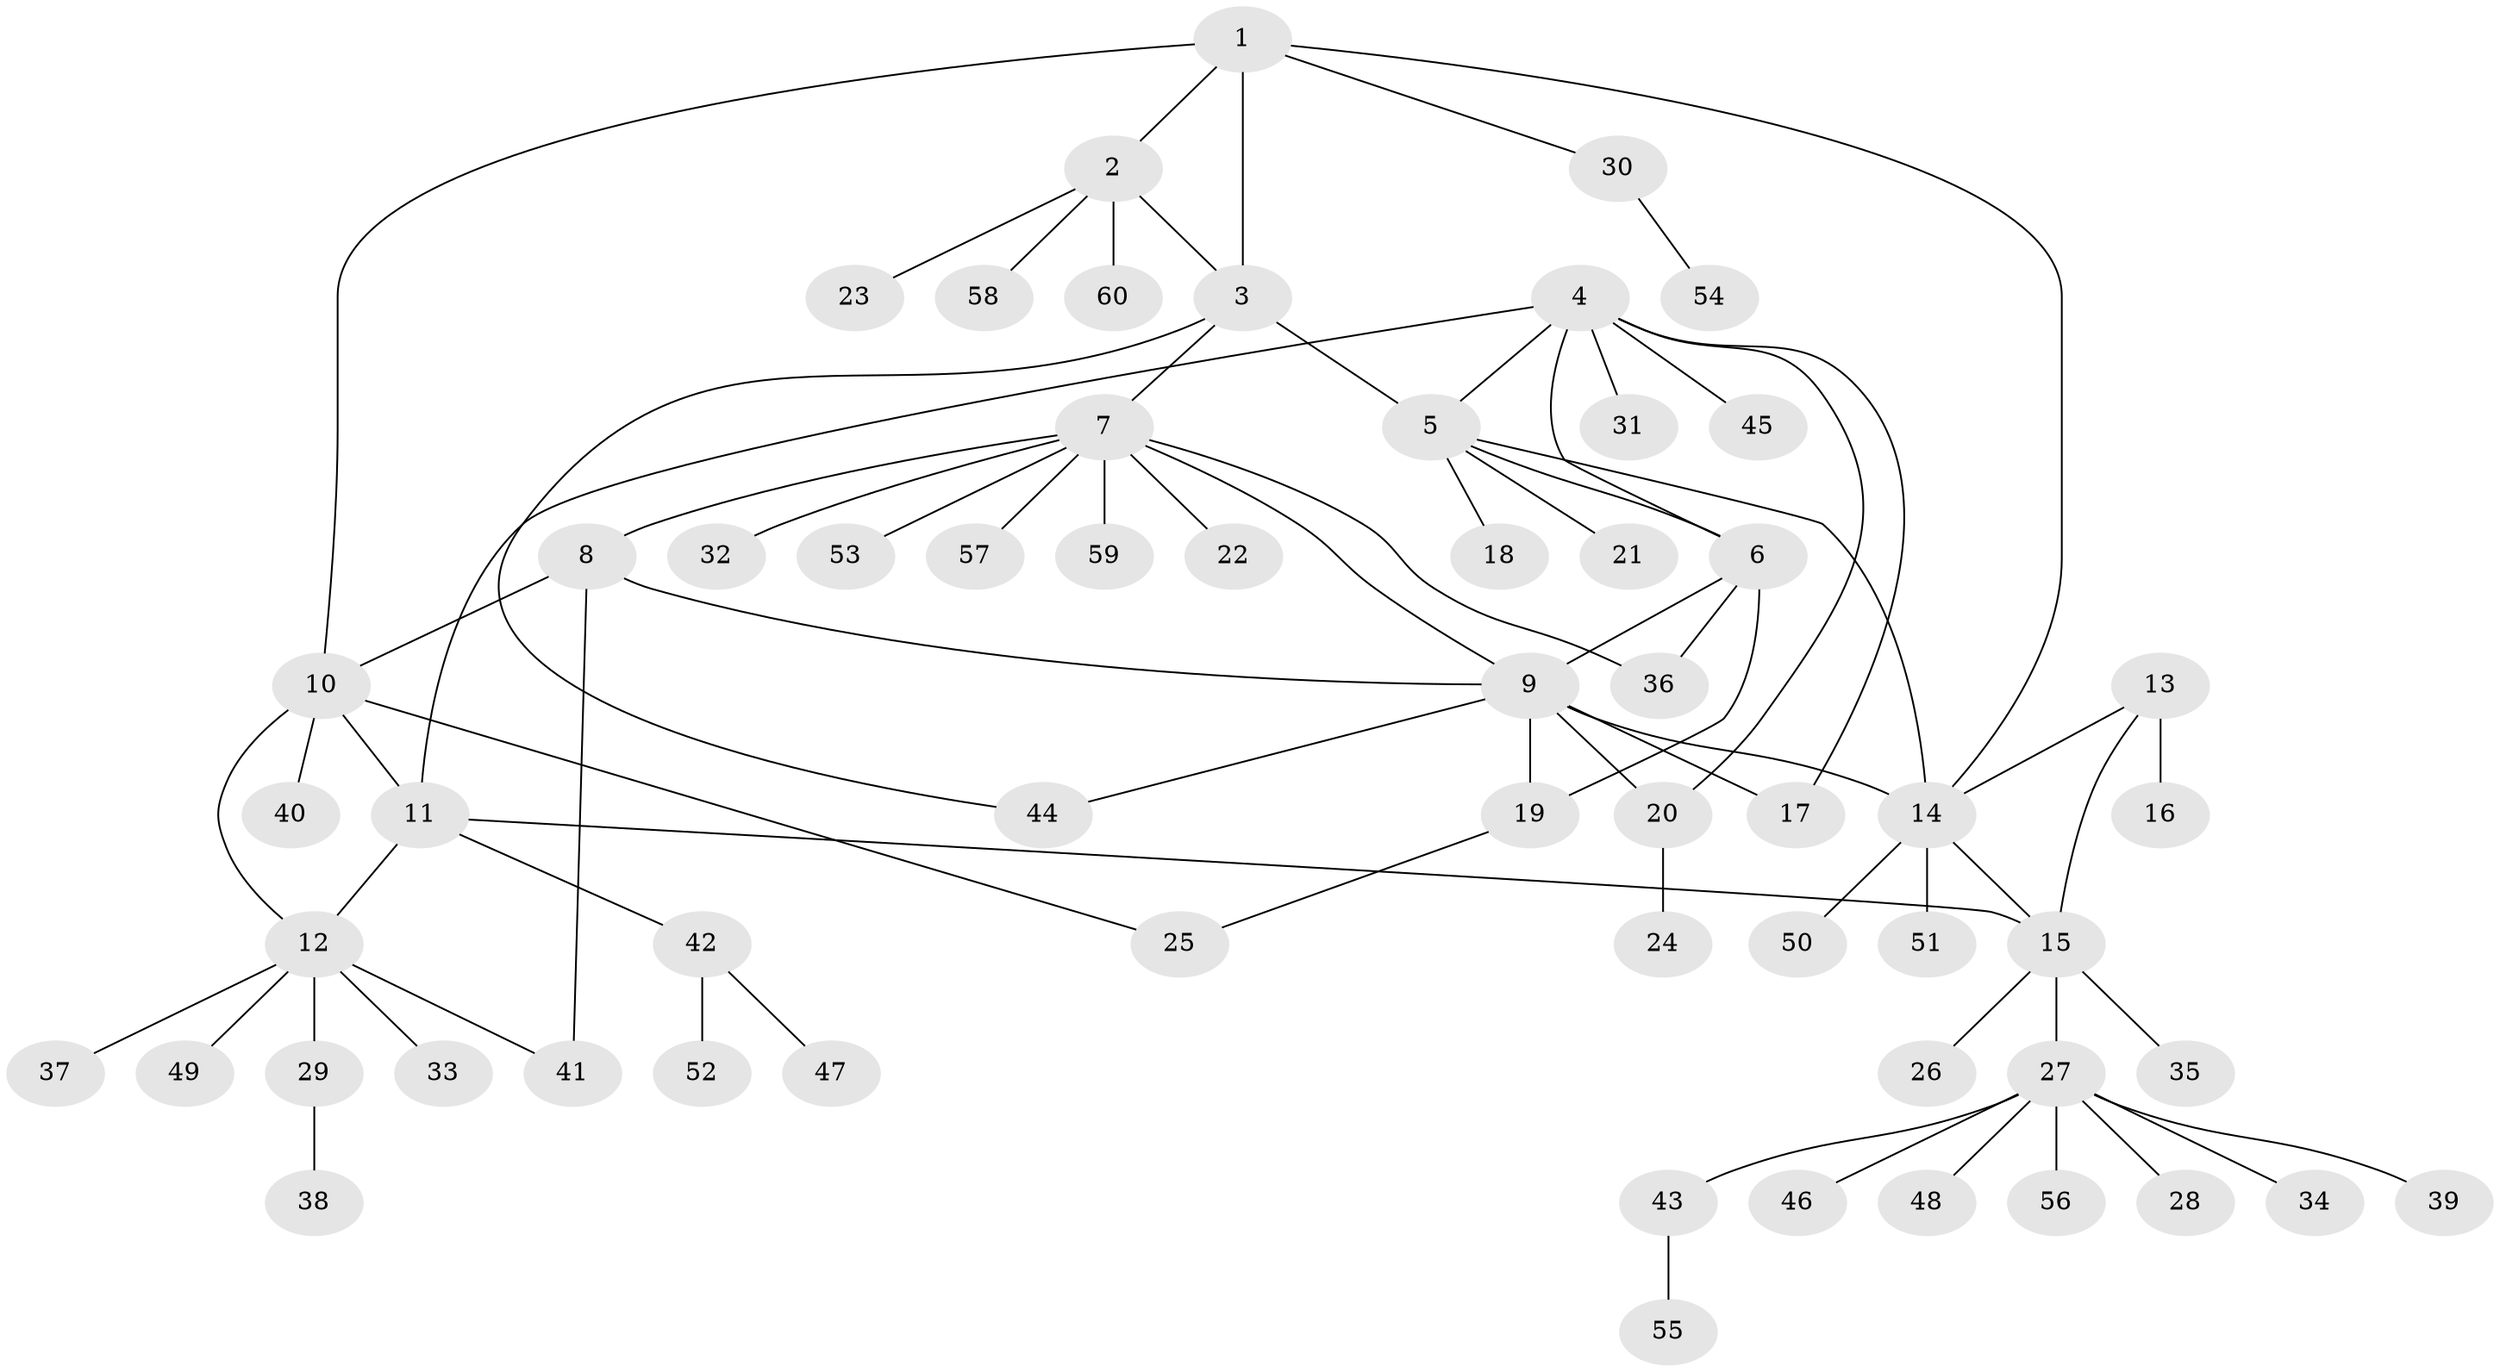 // coarse degree distribution, {7: 0.027777777777777776, 4: 0.027777777777777776, 8: 0.027777777777777776, 6: 0.05555555555555555, 5: 0.027777777777777776, 1: 0.6666666666666666, 3: 0.027777777777777776, 2: 0.08333333333333333, 9: 0.027777777777777776, 10: 0.027777777777777776}
// Generated by graph-tools (version 1.1) at 2025/58/03/04/25 21:58:37]
// undirected, 60 vertices, 77 edges
graph export_dot {
graph [start="1"]
  node [color=gray90,style=filled];
  1;
  2;
  3;
  4;
  5;
  6;
  7;
  8;
  9;
  10;
  11;
  12;
  13;
  14;
  15;
  16;
  17;
  18;
  19;
  20;
  21;
  22;
  23;
  24;
  25;
  26;
  27;
  28;
  29;
  30;
  31;
  32;
  33;
  34;
  35;
  36;
  37;
  38;
  39;
  40;
  41;
  42;
  43;
  44;
  45;
  46;
  47;
  48;
  49;
  50;
  51;
  52;
  53;
  54;
  55;
  56;
  57;
  58;
  59;
  60;
  1 -- 2;
  1 -- 3;
  1 -- 10;
  1 -- 14;
  1 -- 30;
  2 -- 3;
  2 -- 23;
  2 -- 58;
  2 -- 60;
  3 -- 5;
  3 -- 7;
  3 -- 44;
  4 -- 5;
  4 -- 6;
  4 -- 11;
  4 -- 17;
  4 -- 20;
  4 -- 31;
  4 -- 45;
  5 -- 6;
  5 -- 14;
  5 -- 18;
  5 -- 21;
  6 -- 9;
  6 -- 19;
  6 -- 36;
  7 -- 8;
  7 -- 9;
  7 -- 22;
  7 -- 32;
  7 -- 36;
  7 -- 53;
  7 -- 57;
  7 -- 59;
  8 -- 9;
  8 -- 10;
  8 -- 41;
  9 -- 14;
  9 -- 17;
  9 -- 19;
  9 -- 20;
  9 -- 44;
  10 -- 11;
  10 -- 12;
  10 -- 25;
  10 -- 40;
  11 -- 12;
  11 -- 15;
  11 -- 42;
  12 -- 29;
  12 -- 33;
  12 -- 37;
  12 -- 41;
  12 -- 49;
  13 -- 14;
  13 -- 15;
  13 -- 16;
  14 -- 15;
  14 -- 50;
  14 -- 51;
  15 -- 26;
  15 -- 27;
  15 -- 35;
  19 -- 25;
  20 -- 24;
  27 -- 28;
  27 -- 34;
  27 -- 39;
  27 -- 43;
  27 -- 46;
  27 -- 48;
  27 -- 56;
  29 -- 38;
  30 -- 54;
  42 -- 47;
  42 -- 52;
  43 -- 55;
}
